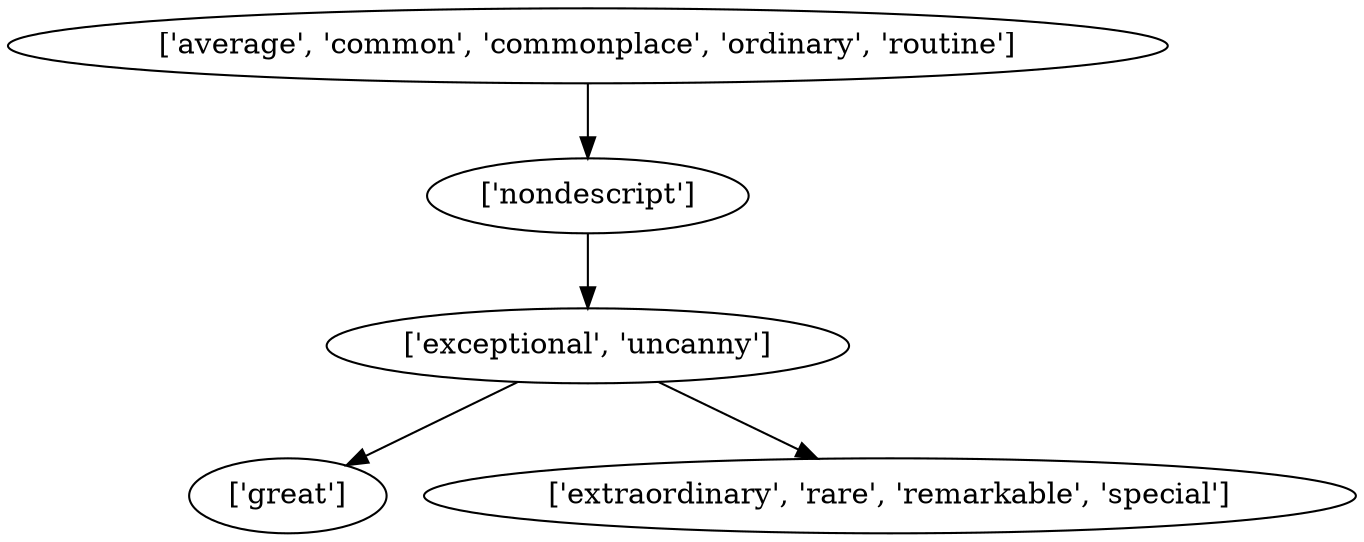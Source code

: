 strict digraph  {
	"['nondescript']" -> "['exceptional', 'uncanny']";
	"['exceptional', 'uncanny']" -> "['great']";
	"['exceptional', 'uncanny']" -> "['extraordinary', 'rare', 'remarkable', 'special']";
	"['average', 'common', 'commonplace', 'ordinary', 'routine']" -> "['nondescript']";
}
